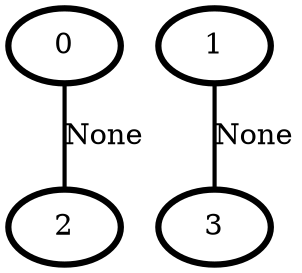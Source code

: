 graph G {
    0 [penwidth=3,label="0"]
    1 [penwidth=3,label="1"]
    2 [penwidth=3,label="2"]
    3 [penwidth=3,label="3"]

    0--2 [penwidth=2,label="None"]
    1--3 [penwidth=2,label="None"]
}